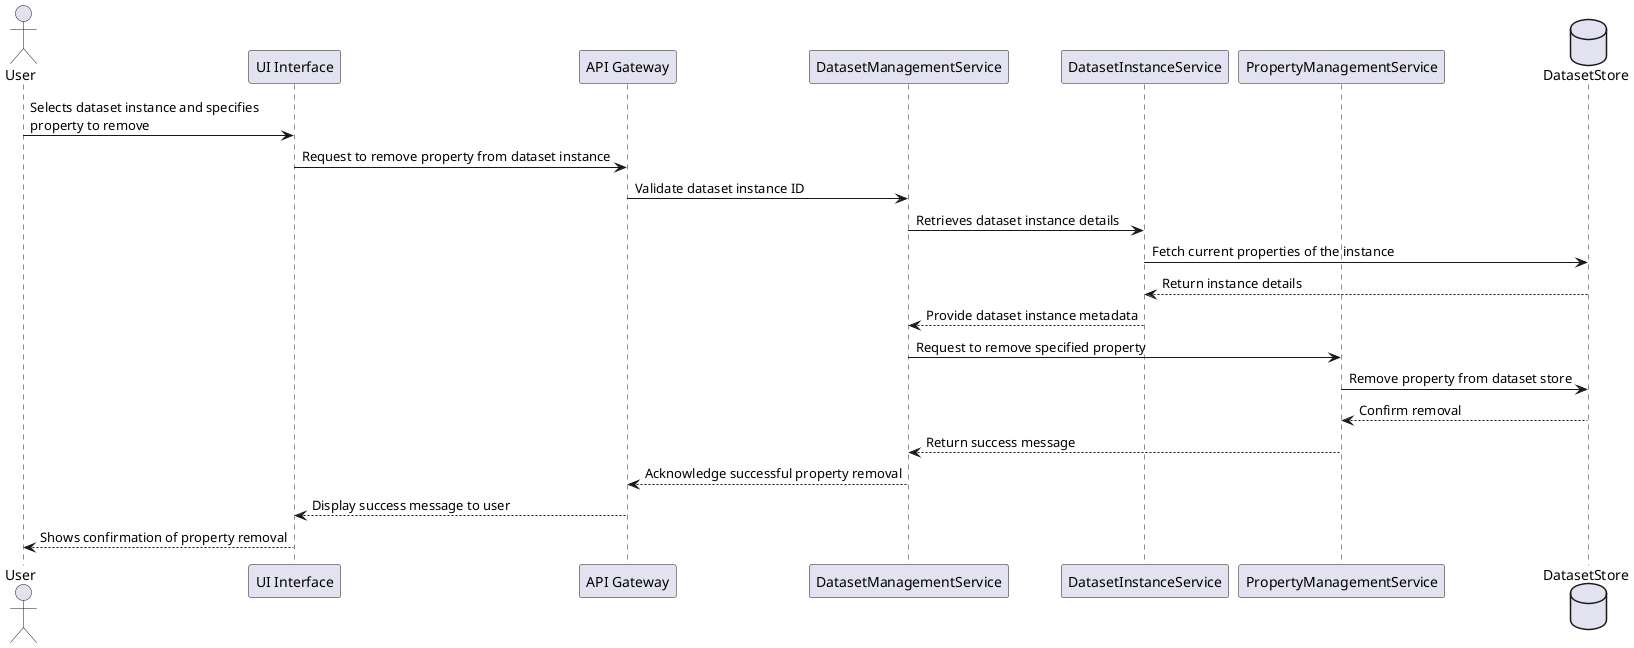 @startuml
actor User
participant "UI Interface" as UI
participant "API Gateway" as API
participant "DatasetManagementService" as DMS
participant "DatasetInstanceService" as DIS
participant "PropertyManagementService" as PMS
database "DatasetStore" as DS

User -> UI : Selects dataset instance and specifies\nproperty to remove
UI -> API : Request to remove property from dataset instance
API -> DMS : Validate dataset instance ID
DMS -> DIS : Retrieves dataset instance details
DIS -> DS : Fetch current properties of the instance
DS --> DIS : Return instance details
DIS --> DMS : Provide dataset instance metadata
DMS -> PMS : Request to remove specified property
PMS -> DS : Remove property from dataset store
DS --> PMS : Confirm removal
PMS --> DMS : Return success message
DMS --> API : Acknowledge successful property removal
API --> UI : Display success message to user
UI --> User : Shows confirmation of property removal

@enduml
